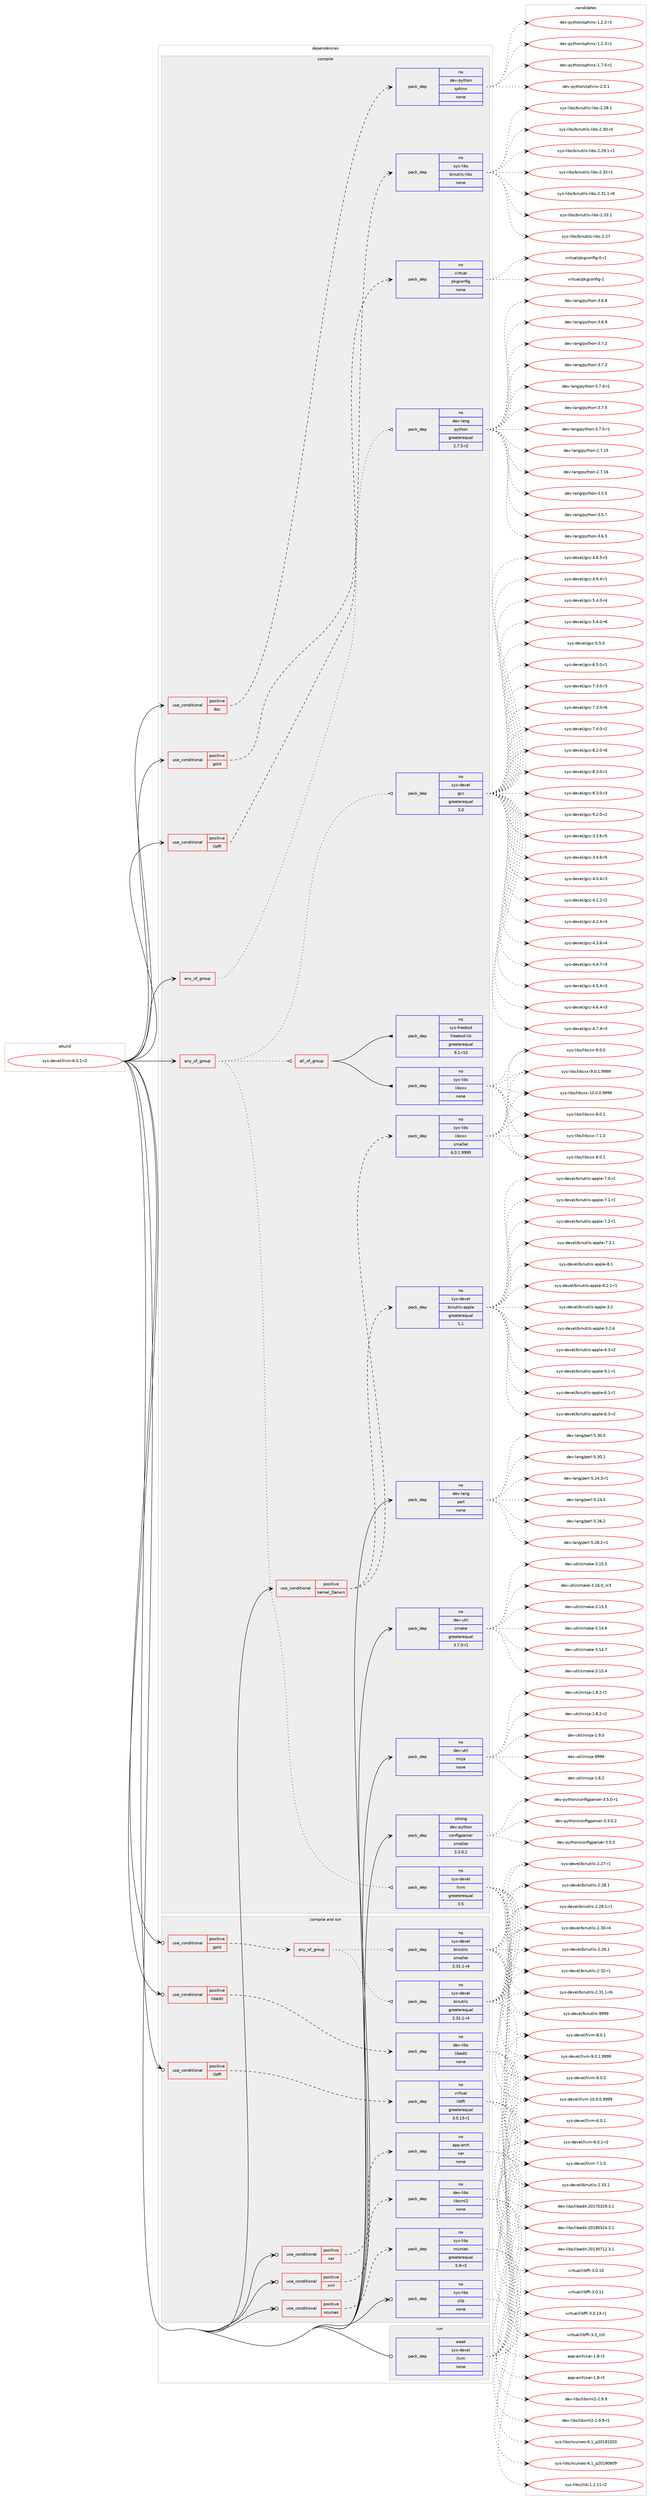 digraph prolog {

# *************
# Graph options
# *************

newrank=true;
concentrate=true;
compound=true;
graph [rankdir=LR,fontname=Helvetica,fontsize=10,ranksep=1.5];#, ranksep=2.5, nodesep=0.2];
edge  [arrowhead=vee];
node  [fontname=Helvetica,fontsize=10];

# **********
# The ebuild
# **********

subgraph cluster_leftcol {
color=gray;
rank=same;
label=<<i>ebuild</i>>;
id [label="sys-devel/llvm-6.0.1-r2", color=red, width=4, href="../sys-devel/llvm-6.0.1-r2.svg"];
}

# ****************
# The dependencies
# ****************

subgraph cluster_midcol {
color=gray;
label=<<i>dependencies</i>>;
subgraph cluster_compile {
fillcolor="#eeeeee";
style=filled;
label=<<i>compile</i>>;
subgraph any15046 {
dependency890484 [label=<<TABLE BORDER="0" CELLBORDER="1" CELLSPACING="0" CELLPADDING="4"><TR><TD CELLPADDING="10">any_of_group</TD></TR></TABLE>>, shape=none, color=red];subgraph pack660874 {
dependency890485 [label=<<TABLE BORDER="0" CELLBORDER="1" CELLSPACING="0" CELLPADDING="4" WIDTH="220"><TR><TD ROWSPAN="6" CELLPADDING="30">pack_dep</TD></TR><TR><TD WIDTH="110">no</TD></TR><TR><TD>dev-lang</TD></TR><TR><TD>python</TD></TR><TR><TD>greaterequal</TD></TR><TR><TD>2.7.5-r2</TD></TR></TABLE>>, shape=none, color=blue];
}
dependency890484:e -> dependency890485:w [weight=20,style="dotted",arrowhead="oinv"];
}
id:e -> dependency890484:w [weight=20,style="solid",arrowhead="vee"];
subgraph any15047 {
dependency890486 [label=<<TABLE BORDER="0" CELLBORDER="1" CELLSPACING="0" CELLPADDING="4"><TR><TD CELLPADDING="10">any_of_group</TD></TR></TABLE>>, shape=none, color=red];subgraph pack660875 {
dependency890487 [label=<<TABLE BORDER="0" CELLBORDER="1" CELLSPACING="0" CELLPADDING="4" WIDTH="220"><TR><TD ROWSPAN="6" CELLPADDING="30">pack_dep</TD></TR><TR><TD WIDTH="110">no</TD></TR><TR><TD>sys-devel</TD></TR><TR><TD>gcc</TD></TR><TR><TD>greaterequal</TD></TR><TR><TD>3.0</TD></TR></TABLE>>, shape=none, color=blue];
}
dependency890486:e -> dependency890487:w [weight=20,style="dotted",arrowhead="oinv"];
subgraph pack660876 {
dependency890488 [label=<<TABLE BORDER="0" CELLBORDER="1" CELLSPACING="0" CELLPADDING="4" WIDTH="220"><TR><TD ROWSPAN="6" CELLPADDING="30">pack_dep</TD></TR><TR><TD WIDTH="110">no</TD></TR><TR><TD>sys-devel</TD></TR><TR><TD>llvm</TD></TR><TR><TD>greaterequal</TD></TR><TR><TD>3.5</TD></TR></TABLE>>, shape=none, color=blue];
}
dependency890486:e -> dependency890488:w [weight=20,style="dotted",arrowhead="oinv"];
subgraph all536 {
dependency890489 [label=<<TABLE BORDER="0" CELLBORDER="1" CELLSPACING="0" CELLPADDING="4"><TR><TD CELLPADDING="10">all_of_group</TD></TR></TABLE>>, shape=none, color=red];subgraph pack660877 {
dependency890490 [label=<<TABLE BORDER="0" CELLBORDER="1" CELLSPACING="0" CELLPADDING="4" WIDTH="220"><TR><TD ROWSPAN="6" CELLPADDING="30">pack_dep</TD></TR><TR><TD WIDTH="110">no</TD></TR><TR><TD>sys-freebsd</TD></TR><TR><TD>freebsd-lib</TD></TR><TR><TD>greaterequal</TD></TR><TR><TD>9.1-r10</TD></TR></TABLE>>, shape=none, color=blue];
}
dependency890489:e -> dependency890490:w [weight=20,style="solid",arrowhead="inv"];
subgraph pack660878 {
dependency890491 [label=<<TABLE BORDER="0" CELLBORDER="1" CELLSPACING="0" CELLPADDING="4" WIDTH="220"><TR><TD ROWSPAN="6" CELLPADDING="30">pack_dep</TD></TR><TR><TD WIDTH="110">no</TD></TR><TR><TD>sys-libs</TD></TR><TR><TD>libcxx</TD></TR><TR><TD>none</TD></TR><TR><TD></TD></TR></TABLE>>, shape=none, color=blue];
}
dependency890489:e -> dependency890491:w [weight=20,style="solid",arrowhead="inv"];
}
dependency890486:e -> dependency890489:w [weight=20,style="dotted",arrowhead="oinv"];
}
id:e -> dependency890486:w [weight=20,style="solid",arrowhead="vee"];
subgraph cond214031 {
dependency890492 [label=<<TABLE BORDER="0" CELLBORDER="1" CELLSPACING="0" CELLPADDING="4"><TR><TD ROWSPAN="3" CELLPADDING="10">use_conditional</TD></TR><TR><TD>positive</TD></TR><TR><TD>doc</TD></TR></TABLE>>, shape=none, color=red];
subgraph pack660879 {
dependency890493 [label=<<TABLE BORDER="0" CELLBORDER="1" CELLSPACING="0" CELLPADDING="4" WIDTH="220"><TR><TD ROWSPAN="6" CELLPADDING="30">pack_dep</TD></TR><TR><TD WIDTH="110">no</TD></TR><TR><TD>dev-python</TD></TR><TR><TD>sphinx</TD></TR><TR><TD>none</TD></TR><TR><TD></TD></TR></TABLE>>, shape=none, color=blue];
}
dependency890492:e -> dependency890493:w [weight=20,style="dashed",arrowhead="vee"];
}
id:e -> dependency890492:w [weight=20,style="solid",arrowhead="vee"];
subgraph cond214032 {
dependency890494 [label=<<TABLE BORDER="0" CELLBORDER="1" CELLSPACING="0" CELLPADDING="4"><TR><TD ROWSPAN="3" CELLPADDING="10">use_conditional</TD></TR><TR><TD>positive</TD></TR><TR><TD>gold</TD></TR></TABLE>>, shape=none, color=red];
subgraph pack660880 {
dependency890495 [label=<<TABLE BORDER="0" CELLBORDER="1" CELLSPACING="0" CELLPADDING="4" WIDTH="220"><TR><TD ROWSPAN="6" CELLPADDING="30">pack_dep</TD></TR><TR><TD WIDTH="110">no</TD></TR><TR><TD>sys-libs</TD></TR><TR><TD>binutils-libs</TD></TR><TR><TD>none</TD></TR><TR><TD></TD></TR></TABLE>>, shape=none, color=blue];
}
dependency890494:e -> dependency890495:w [weight=20,style="dashed",arrowhead="vee"];
}
id:e -> dependency890494:w [weight=20,style="solid",arrowhead="vee"];
subgraph cond214033 {
dependency890496 [label=<<TABLE BORDER="0" CELLBORDER="1" CELLSPACING="0" CELLPADDING="4"><TR><TD ROWSPAN="3" CELLPADDING="10">use_conditional</TD></TR><TR><TD>positive</TD></TR><TR><TD>kernel_Darwin</TD></TR></TABLE>>, shape=none, color=red];
subgraph pack660881 {
dependency890497 [label=<<TABLE BORDER="0" CELLBORDER="1" CELLSPACING="0" CELLPADDING="4" WIDTH="220"><TR><TD ROWSPAN="6" CELLPADDING="30">pack_dep</TD></TR><TR><TD WIDTH="110">no</TD></TR><TR><TD>sys-libs</TD></TR><TR><TD>libcxx</TD></TR><TR><TD>smaller</TD></TR><TR><TD>6.0.1.9999</TD></TR></TABLE>>, shape=none, color=blue];
}
dependency890496:e -> dependency890497:w [weight=20,style="dashed",arrowhead="vee"];
subgraph pack660882 {
dependency890498 [label=<<TABLE BORDER="0" CELLBORDER="1" CELLSPACING="0" CELLPADDING="4" WIDTH="220"><TR><TD ROWSPAN="6" CELLPADDING="30">pack_dep</TD></TR><TR><TD WIDTH="110">no</TD></TR><TR><TD>sys-devel</TD></TR><TR><TD>binutils-apple</TD></TR><TR><TD>greaterequal</TD></TR><TR><TD>5.1</TD></TR></TABLE>>, shape=none, color=blue];
}
dependency890496:e -> dependency890498:w [weight=20,style="dashed",arrowhead="vee"];
}
id:e -> dependency890496:w [weight=20,style="solid",arrowhead="vee"];
subgraph cond214034 {
dependency890499 [label=<<TABLE BORDER="0" CELLBORDER="1" CELLSPACING="0" CELLPADDING="4"><TR><TD ROWSPAN="3" CELLPADDING="10">use_conditional</TD></TR><TR><TD>positive</TD></TR><TR><TD>libffi</TD></TR></TABLE>>, shape=none, color=red];
subgraph pack660883 {
dependency890500 [label=<<TABLE BORDER="0" CELLBORDER="1" CELLSPACING="0" CELLPADDING="4" WIDTH="220"><TR><TD ROWSPAN="6" CELLPADDING="30">pack_dep</TD></TR><TR><TD WIDTH="110">no</TD></TR><TR><TD>virtual</TD></TR><TR><TD>pkgconfig</TD></TR><TR><TD>none</TD></TR><TR><TD></TD></TR></TABLE>>, shape=none, color=blue];
}
dependency890499:e -> dependency890500:w [weight=20,style="dashed",arrowhead="vee"];
}
id:e -> dependency890499:w [weight=20,style="solid",arrowhead="vee"];
subgraph pack660884 {
dependency890501 [label=<<TABLE BORDER="0" CELLBORDER="1" CELLSPACING="0" CELLPADDING="4" WIDTH="220"><TR><TD ROWSPAN="6" CELLPADDING="30">pack_dep</TD></TR><TR><TD WIDTH="110">no</TD></TR><TR><TD>dev-lang</TD></TR><TR><TD>perl</TD></TR><TR><TD>none</TD></TR><TR><TD></TD></TR></TABLE>>, shape=none, color=blue];
}
id:e -> dependency890501:w [weight=20,style="solid",arrowhead="vee"];
subgraph pack660885 {
dependency890502 [label=<<TABLE BORDER="0" CELLBORDER="1" CELLSPACING="0" CELLPADDING="4" WIDTH="220"><TR><TD ROWSPAN="6" CELLPADDING="30">pack_dep</TD></TR><TR><TD WIDTH="110">no</TD></TR><TR><TD>dev-util</TD></TR><TR><TD>cmake</TD></TR><TR><TD>greaterequal</TD></TR><TR><TD>3.7.0-r1</TD></TR></TABLE>>, shape=none, color=blue];
}
id:e -> dependency890502:w [weight=20,style="solid",arrowhead="vee"];
subgraph pack660886 {
dependency890503 [label=<<TABLE BORDER="0" CELLBORDER="1" CELLSPACING="0" CELLPADDING="4" WIDTH="220"><TR><TD ROWSPAN="6" CELLPADDING="30">pack_dep</TD></TR><TR><TD WIDTH="110">no</TD></TR><TR><TD>dev-util</TD></TR><TR><TD>ninja</TD></TR><TR><TD>none</TD></TR><TR><TD></TD></TR></TABLE>>, shape=none, color=blue];
}
id:e -> dependency890503:w [weight=20,style="solid",arrowhead="vee"];
subgraph pack660887 {
dependency890504 [label=<<TABLE BORDER="0" CELLBORDER="1" CELLSPACING="0" CELLPADDING="4" WIDTH="220"><TR><TD ROWSPAN="6" CELLPADDING="30">pack_dep</TD></TR><TR><TD WIDTH="110">strong</TD></TR><TR><TD>dev-python</TD></TR><TR><TD>configparser</TD></TR><TR><TD>smaller</TD></TR><TR><TD>3.3.0.2</TD></TR></TABLE>>, shape=none, color=blue];
}
id:e -> dependency890504:w [weight=20,style="solid",arrowhead="vee"];
}
subgraph cluster_compileandrun {
fillcolor="#eeeeee";
style=filled;
label=<<i>compile and run</i>>;
subgraph cond214035 {
dependency890505 [label=<<TABLE BORDER="0" CELLBORDER="1" CELLSPACING="0" CELLPADDING="4"><TR><TD ROWSPAN="3" CELLPADDING="10">use_conditional</TD></TR><TR><TD>positive</TD></TR><TR><TD>gold</TD></TR></TABLE>>, shape=none, color=red];
subgraph any15048 {
dependency890506 [label=<<TABLE BORDER="0" CELLBORDER="1" CELLSPACING="0" CELLPADDING="4"><TR><TD CELLPADDING="10">any_of_group</TD></TR></TABLE>>, shape=none, color=red];subgraph pack660888 {
dependency890507 [label=<<TABLE BORDER="0" CELLBORDER="1" CELLSPACING="0" CELLPADDING="4" WIDTH="220"><TR><TD ROWSPAN="6" CELLPADDING="30">pack_dep</TD></TR><TR><TD WIDTH="110">no</TD></TR><TR><TD>sys-devel</TD></TR><TR><TD>binutils</TD></TR><TR><TD>greaterequal</TD></TR><TR><TD>2.31.1-r4</TD></TR></TABLE>>, shape=none, color=blue];
}
dependency890506:e -> dependency890507:w [weight=20,style="dotted",arrowhead="oinv"];
subgraph pack660889 {
dependency890508 [label=<<TABLE BORDER="0" CELLBORDER="1" CELLSPACING="0" CELLPADDING="4" WIDTH="220"><TR><TD ROWSPAN="6" CELLPADDING="30">pack_dep</TD></TR><TR><TD WIDTH="110">no</TD></TR><TR><TD>sys-devel</TD></TR><TR><TD>binutils</TD></TR><TR><TD>smaller</TD></TR><TR><TD>2.31.1-r4</TD></TR></TABLE>>, shape=none, color=blue];
}
dependency890506:e -> dependency890508:w [weight=20,style="dotted",arrowhead="oinv"];
}
dependency890505:e -> dependency890506:w [weight=20,style="dashed",arrowhead="vee"];
}
id:e -> dependency890505:w [weight=20,style="solid",arrowhead="odotvee"];
subgraph cond214036 {
dependency890509 [label=<<TABLE BORDER="0" CELLBORDER="1" CELLSPACING="0" CELLPADDING="4"><TR><TD ROWSPAN="3" CELLPADDING="10">use_conditional</TD></TR><TR><TD>positive</TD></TR><TR><TD>libedit</TD></TR></TABLE>>, shape=none, color=red];
subgraph pack660890 {
dependency890510 [label=<<TABLE BORDER="0" CELLBORDER="1" CELLSPACING="0" CELLPADDING="4" WIDTH="220"><TR><TD ROWSPAN="6" CELLPADDING="30">pack_dep</TD></TR><TR><TD WIDTH="110">no</TD></TR><TR><TD>dev-libs</TD></TR><TR><TD>libedit</TD></TR><TR><TD>none</TD></TR><TR><TD></TD></TR></TABLE>>, shape=none, color=blue];
}
dependency890509:e -> dependency890510:w [weight=20,style="dashed",arrowhead="vee"];
}
id:e -> dependency890509:w [weight=20,style="solid",arrowhead="odotvee"];
subgraph cond214037 {
dependency890511 [label=<<TABLE BORDER="0" CELLBORDER="1" CELLSPACING="0" CELLPADDING="4"><TR><TD ROWSPAN="3" CELLPADDING="10">use_conditional</TD></TR><TR><TD>positive</TD></TR><TR><TD>libffi</TD></TR></TABLE>>, shape=none, color=red];
subgraph pack660891 {
dependency890512 [label=<<TABLE BORDER="0" CELLBORDER="1" CELLSPACING="0" CELLPADDING="4" WIDTH="220"><TR><TD ROWSPAN="6" CELLPADDING="30">pack_dep</TD></TR><TR><TD WIDTH="110">no</TD></TR><TR><TD>virtual</TD></TR><TR><TD>libffi</TD></TR><TR><TD>greaterequal</TD></TR><TR><TD>3.0.13-r1</TD></TR></TABLE>>, shape=none, color=blue];
}
dependency890511:e -> dependency890512:w [weight=20,style="dashed",arrowhead="vee"];
}
id:e -> dependency890511:w [weight=20,style="solid",arrowhead="odotvee"];
subgraph cond214038 {
dependency890513 [label=<<TABLE BORDER="0" CELLBORDER="1" CELLSPACING="0" CELLPADDING="4"><TR><TD ROWSPAN="3" CELLPADDING="10">use_conditional</TD></TR><TR><TD>positive</TD></TR><TR><TD>ncurses</TD></TR></TABLE>>, shape=none, color=red];
subgraph pack660892 {
dependency890514 [label=<<TABLE BORDER="0" CELLBORDER="1" CELLSPACING="0" CELLPADDING="4" WIDTH="220"><TR><TD ROWSPAN="6" CELLPADDING="30">pack_dep</TD></TR><TR><TD WIDTH="110">no</TD></TR><TR><TD>sys-libs</TD></TR><TR><TD>ncurses</TD></TR><TR><TD>greaterequal</TD></TR><TR><TD>5.9-r3</TD></TR></TABLE>>, shape=none, color=blue];
}
dependency890513:e -> dependency890514:w [weight=20,style="dashed",arrowhead="vee"];
}
id:e -> dependency890513:w [weight=20,style="solid",arrowhead="odotvee"];
subgraph cond214039 {
dependency890515 [label=<<TABLE BORDER="0" CELLBORDER="1" CELLSPACING="0" CELLPADDING="4"><TR><TD ROWSPAN="3" CELLPADDING="10">use_conditional</TD></TR><TR><TD>positive</TD></TR><TR><TD>xar</TD></TR></TABLE>>, shape=none, color=red];
subgraph pack660893 {
dependency890516 [label=<<TABLE BORDER="0" CELLBORDER="1" CELLSPACING="0" CELLPADDING="4" WIDTH="220"><TR><TD ROWSPAN="6" CELLPADDING="30">pack_dep</TD></TR><TR><TD WIDTH="110">no</TD></TR><TR><TD>app-arch</TD></TR><TR><TD>xar</TD></TR><TR><TD>none</TD></TR><TR><TD></TD></TR></TABLE>>, shape=none, color=blue];
}
dependency890515:e -> dependency890516:w [weight=20,style="dashed",arrowhead="vee"];
}
id:e -> dependency890515:w [weight=20,style="solid",arrowhead="odotvee"];
subgraph cond214040 {
dependency890517 [label=<<TABLE BORDER="0" CELLBORDER="1" CELLSPACING="0" CELLPADDING="4"><TR><TD ROWSPAN="3" CELLPADDING="10">use_conditional</TD></TR><TR><TD>positive</TD></TR><TR><TD>xml</TD></TR></TABLE>>, shape=none, color=red];
subgraph pack660894 {
dependency890518 [label=<<TABLE BORDER="0" CELLBORDER="1" CELLSPACING="0" CELLPADDING="4" WIDTH="220"><TR><TD ROWSPAN="6" CELLPADDING="30">pack_dep</TD></TR><TR><TD WIDTH="110">no</TD></TR><TR><TD>dev-libs</TD></TR><TR><TD>libxml2</TD></TR><TR><TD>none</TD></TR><TR><TD></TD></TR></TABLE>>, shape=none, color=blue];
}
dependency890517:e -> dependency890518:w [weight=20,style="dashed",arrowhead="vee"];
}
id:e -> dependency890517:w [weight=20,style="solid",arrowhead="odotvee"];
subgraph pack660895 {
dependency890519 [label=<<TABLE BORDER="0" CELLBORDER="1" CELLSPACING="0" CELLPADDING="4" WIDTH="220"><TR><TD ROWSPAN="6" CELLPADDING="30">pack_dep</TD></TR><TR><TD WIDTH="110">no</TD></TR><TR><TD>sys-libs</TD></TR><TR><TD>zlib</TD></TR><TR><TD>none</TD></TR><TR><TD></TD></TR></TABLE>>, shape=none, color=blue];
}
id:e -> dependency890519:w [weight=20,style="solid",arrowhead="odotvee"];
}
subgraph cluster_run {
fillcolor="#eeeeee";
style=filled;
label=<<i>run</i>>;
subgraph pack660896 {
dependency890520 [label=<<TABLE BORDER="0" CELLBORDER="1" CELLSPACING="0" CELLPADDING="4" WIDTH="220"><TR><TD ROWSPAN="6" CELLPADDING="30">pack_dep</TD></TR><TR><TD WIDTH="110">weak</TD></TR><TR><TD>sys-devel</TD></TR><TR><TD>llvm</TD></TR><TR><TD>none</TD></TR><TR><TD></TD></TR></TABLE>>, shape=none, color=blue];
}
id:e -> dependency890520:w [weight=20,style="solid",arrowhead="odot"];
}
}

# **************
# The candidates
# **************

subgraph cluster_choices {
rank=same;
color=gray;
label=<<i>candidates</i>>;

subgraph choice660874 {
color=black;
nodesep=1;
choice10010111845108971101034711212111610411111045504655464953 [label="dev-lang/python-2.7.15", color=red, width=4,href="../dev-lang/python-2.7.15.svg"];
choice10010111845108971101034711212111610411111045504655464954 [label="dev-lang/python-2.7.16", color=red, width=4,href="../dev-lang/python-2.7.16.svg"];
choice100101118451089711010347112121116104111110455146534653 [label="dev-lang/python-3.5.5", color=red, width=4,href="../dev-lang/python-3.5.5.svg"];
choice100101118451089711010347112121116104111110455146534655 [label="dev-lang/python-3.5.7", color=red, width=4,href="../dev-lang/python-3.5.7.svg"];
choice100101118451089711010347112121116104111110455146544653 [label="dev-lang/python-3.6.5", color=red, width=4,href="../dev-lang/python-3.6.5.svg"];
choice100101118451089711010347112121116104111110455146544656 [label="dev-lang/python-3.6.8", color=red, width=4,href="../dev-lang/python-3.6.8.svg"];
choice100101118451089711010347112121116104111110455146544657 [label="dev-lang/python-3.6.9", color=red, width=4,href="../dev-lang/python-3.6.9.svg"];
choice100101118451089711010347112121116104111110455146554650 [label="dev-lang/python-3.7.2", color=red, width=4,href="../dev-lang/python-3.7.2.svg"];
choice100101118451089711010347112121116104111110455146554651 [label="dev-lang/python-3.7.3", color=red, width=4,href="../dev-lang/python-3.7.3.svg"];
choice1001011184510897110103471121211161041111104551465546524511449 [label="dev-lang/python-3.7.4-r1", color=red, width=4,href="../dev-lang/python-3.7.4-r1.svg"];
choice100101118451089711010347112121116104111110455146554653 [label="dev-lang/python-3.7.5", color=red, width=4,href="../dev-lang/python-3.7.5.svg"];
choice1001011184510897110103471121211161041111104551465546534511449 [label="dev-lang/python-3.7.5-r1", color=red, width=4,href="../dev-lang/python-3.7.5-r1.svg"];
dependency890485:e -> choice10010111845108971101034711212111610411111045504655464953:w [style=dotted,weight="100"];
dependency890485:e -> choice10010111845108971101034711212111610411111045504655464954:w [style=dotted,weight="100"];
dependency890485:e -> choice100101118451089711010347112121116104111110455146534653:w [style=dotted,weight="100"];
dependency890485:e -> choice100101118451089711010347112121116104111110455146534655:w [style=dotted,weight="100"];
dependency890485:e -> choice100101118451089711010347112121116104111110455146544653:w [style=dotted,weight="100"];
dependency890485:e -> choice100101118451089711010347112121116104111110455146544656:w [style=dotted,weight="100"];
dependency890485:e -> choice100101118451089711010347112121116104111110455146544657:w [style=dotted,weight="100"];
dependency890485:e -> choice100101118451089711010347112121116104111110455146554650:w [style=dotted,weight="100"];
dependency890485:e -> choice100101118451089711010347112121116104111110455146554651:w [style=dotted,weight="100"];
dependency890485:e -> choice1001011184510897110103471121211161041111104551465546524511449:w [style=dotted,weight="100"];
dependency890485:e -> choice100101118451089711010347112121116104111110455146554653:w [style=dotted,weight="100"];
dependency890485:e -> choice1001011184510897110103471121211161041111104551465546534511449:w [style=dotted,weight="100"];
}
subgraph choice660875 {
color=black;
nodesep=1;
choice115121115451001011181011084710399994551465146544511453 [label="sys-devel/gcc-3.3.6-r5", color=red, width=4,href="../sys-devel/gcc-3.3.6-r5.svg"];
choice115121115451001011181011084710399994551465246544511453 [label="sys-devel/gcc-3.4.6-r5", color=red, width=4,href="../sys-devel/gcc-3.4.6-r5.svg"];
choice115121115451001011181011084710399994552464846524511451 [label="sys-devel/gcc-4.0.4-r3", color=red, width=4,href="../sys-devel/gcc-4.0.4-r3.svg"];
choice115121115451001011181011084710399994552464946504511450 [label="sys-devel/gcc-4.1.2-r2", color=red, width=4,href="../sys-devel/gcc-4.1.2-r2.svg"];
choice115121115451001011181011084710399994552465046524511452 [label="sys-devel/gcc-4.2.4-r4", color=red, width=4,href="../sys-devel/gcc-4.2.4-r4.svg"];
choice115121115451001011181011084710399994552465146544511452 [label="sys-devel/gcc-4.3.6-r4", color=red, width=4,href="../sys-devel/gcc-4.3.6-r4.svg"];
choice115121115451001011181011084710399994552465246554511451 [label="sys-devel/gcc-4.4.7-r3", color=red, width=4,href="../sys-devel/gcc-4.4.7-r3.svg"];
choice115121115451001011181011084710399994552465346524511451 [label="sys-devel/gcc-4.5.4-r3", color=red, width=4,href="../sys-devel/gcc-4.5.4-r3.svg"];
choice115121115451001011181011084710399994552465446524511451 [label="sys-devel/gcc-4.6.4-r3", color=red, width=4,href="../sys-devel/gcc-4.6.4-r3.svg"];
choice115121115451001011181011084710399994552465546524511451 [label="sys-devel/gcc-4.7.4-r3", color=red, width=4,href="../sys-devel/gcc-4.7.4-r3.svg"];
choice115121115451001011181011084710399994552465646534511451 [label="sys-devel/gcc-4.8.5-r3", color=red, width=4,href="../sys-devel/gcc-4.8.5-r3.svg"];
choice115121115451001011181011084710399994552465746524511449 [label="sys-devel/gcc-4.9.4-r1", color=red, width=4,href="../sys-devel/gcc-4.9.4-r1.svg"];
choice115121115451001011181011084710399994553465246484511452 [label="sys-devel/gcc-5.4.0-r4", color=red, width=4,href="../sys-devel/gcc-5.4.0-r4.svg"];
choice115121115451001011181011084710399994553465246484511454 [label="sys-devel/gcc-5.4.0-r6", color=red, width=4,href="../sys-devel/gcc-5.4.0-r6.svg"];
choice11512111545100101118101108471039999455346534648 [label="sys-devel/gcc-5.5.0", color=red, width=4,href="../sys-devel/gcc-5.5.0.svg"];
choice115121115451001011181011084710399994554465346484511449 [label="sys-devel/gcc-6.5.0-r1", color=red, width=4,href="../sys-devel/gcc-6.5.0-r1.svg"];
choice115121115451001011181011084710399994555465146484511451 [label="sys-devel/gcc-7.3.0-r3", color=red, width=4,href="../sys-devel/gcc-7.3.0-r3.svg"];
choice115121115451001011181011084710399994555465146484511454 [label="sys-devel/gcc-7.3.0-r6", color=red, width=4,href="../sys-devel/gcc-7.3.0-r6.svg"];
choice115121115451001011181011084710399994555465246484511450 [label="sys-devel/gcc-7.4.0-r2", color=red, width=4,href="../sys-devel/gcc-7.4.0-r2.svg"];
choice115121115451001011181011084710399994556465046484511454 [label="sys-devel/gcc-8.2.0-r6", color=red, width=4,href="../sys-devel/gcc-8.2.0-r6.svg"];
choice115121115451001011181011084710399994556465146484511449 [label="sys-devel/gcc-8.3.0-r1", color=red, width=4,href="../sys-devel/gcc-8.3.0-r1.svg"];
choice115121115451001011181011084710399994556465146484511451 [label="sys-devel/gcc-8.3.0-r3", color=red, width=4,href="../sys-devel/gcc-8.3.0-r3.svg"];
choice115121115451001011181011084710399994557465046484511450 [label="sys-devel/gcc-9.2.0-r2", color=red, width=4,href="../sys-devel/gcc-9.2.0-r2.svg"];
dependency890487:e -> choice115121115451001011181011084710399994551465146544511453:w [style=dotted,weight="100"];
dependency890487:e -> choice115121115451001011181011084710399994551465246544511453:w [style=dotted,weight="100"];
dependency890487:e -> choice115121115451001011181011084710399994552464846524511451:w [style=dotted,weight="100"];
dependency890487:e -> choice115121115451001011181011084710399994552464946504511450:w [style=dotted,weight="100"];
dependency890487:e -> choice115121115451001011181011084710399994552465046524511452:w [style=dotted,weight="100"];
dependency890487:e -> choice115121115451001011181011084710399994552465146544511452:w [style=dotted,weight="100"];
dependency890487:e -> choice115121115451001011181011084710399994552465246554511451:w [style=dotted,weight="100"];
dependency890487:e -> choice115121115451001011181011084710399994552465346524511451:w [style=dotted,weight="100"];
dependency890487:e -> choice115121115451001011181011084710399994552465446524511451:w [style=dotted,weight="100"];
dependency890487:e -> choice115121115451001011181011084710399994552465546524511451:w [style=dotted,weight="100"];
dependency890487:e -> choice115121115451001011181011084710399994552465646534511451:w [style=dotted,weight="100"];
dependency890487:e -> choice115121115451001011181011084710399994552465746524511449:w [style=dotted,weight="100"];
dependency890487:e -> choice115121115451001011181011084710399994553465246484511452:w [style=dotted,weight="100"];
dependency890487:e -> choice115121115451001011181011084710399994553465246484511454:w [style=dotted,weight="100"];
dependency890487:e -> choice11512111545100101118101108471039999455346534648:w [style=dotted,weight="100"];
dependency890487:e -> choice115121115451001011181011084710399994554465346484511449:w [style=dotted,weight="100"];
dependency890487:e -> choice115121115451001011181011084710399994555465146484511451:w [style=dotted,weight="100"];
dependency890487:e -> choice115121115451001011181011084710399994555465146484511454:w [style=dotted,weight="100"];
dependency890487:e -> choice115121115451001011181011084710399994555465246484511450:w [style=dotted,weight="100"];
dependency890487:e -> choice115121115451001011181011084710399994556465046484511454:w [style=dotted,weight="100"];
dependency890487:e -> choice115121115451001011181011084710399994556465146484511449:w [style=dotted,weight="100"];
dependency890487:e -> choice115121115451001011181011084710399994556465146484511451:w [style=dotted,weight="100"];
dependency890487:e -> choice115121115451001011181011084710399994557465046484511450:w [style=dotted,weight="100"];
}
subgraph choice660876 {
color=black;
nodesep=1;
choice1151211154510010111810110847108108118109454948464846484657575757 [label="sys-devel/llvm-10.0.0.9999", color=red, width=4,href="../sys-devel/llvm-10.0.0.9999.svg"];
choice1151211154510010111810110847108108118109455446484649 [label="sys-devel/llvm-6.0.1", color=red, width=4,href="../sys-devel/llvm-6.0.1.svg"];
choice11512111545100101118101108471081081181094554464846494511450 [label="sys-devel/llvm-6.0.1-r2", color=red, width=4,href="../sys-devel/llvm-6.0.1-r2.svg"];
choice1151211154510010111810110847108108118109455546494648 [label="sys-devel/llvm-7.1.0", color=red, width=4,href="../sys-devel/llvm-7.1.0.svg"];
choice1151211154510010111810110847108108118109455646484649 [label="sys-devel/llvm-8.0.1", color=red, width=4,href="../sys-devel/llvm-8.0.1.svg"];
choice1151211154510010111810110847108108118109455746484648 [label="sys-devel/llvm-9.0.0", color=red, width=4,href="../sys-devel/llvm-9.0.0.svg"];
choice11512111545100101118101108471081081181094557464846494657575757 [label="sys-devel/llvm-9.0.1.9999", color=red, width=4,href="../sys-devel/llvm-9.0.1.9999.svg"];
dependency890488:e -> choice1151211154510010111810110847108108118109454948464846484657575757:w [style=dotted,weight="100"];
dependency890488:e -> choice1151211154510010111810110847108108118109455446484649:w [style=dotted,weight="100"];
dependency890488:e -> choice11512111545100101118101108471081081181094554464846494511450:w [style=dotted,weight="100"];
dependency890488:e -> choice1151211154510010111810110847108108118109455546494648:w [style=dotted,weight="100"];
dependency890488:e -> choice1151211154510010111810110847108108118109455646484649:w [style=dotted,weight="100"];
dependency890488:e -> choice1151211154510010111810110847108108118109455746484648:w [style=dotted,weight="100"];
dependency890488:e -> choice11512111545100101118101108471081081181094557464846494657575757:w [style=dotted,weight="100"];
}
subgraph choice660877 {
color=black;
nodesep=1;
}
subgraph choice660878 {
color=black;
nodesep=1;
choice1151211154510810598115471081059899120120454948464846484657575757 [label="sys-libs/libcxx-10.0.0.9999", color=red, width=4,href="../sys-libs/libcxx-10.0.0.9999.svg"];
choice1151211154510810598115471081059899120120455446484649 [label="sys-libs/libcxx-6.0.1", color=red, width=4,href="../sys-libs/libcxx-6.0.1.svg"];
choice1151211154510810598115471081059899120120455546494648 [label="sys-libs/libcxx-7.1.0", color=red, width=4,href="../sys-libs/libcxx-7.1.0.svg"];
choice1151211154510810598115471081059899120120455646484649 [label="sys-libs/libcxx-8.0.1", color=red, width=4,href="../sys-libs/libcxx-8.0.1.svg"];
choice1151211154510810598115471081059899120120455746484648 [label="sys-libs/libcxx-9.0.0", color=red, width=4,href="../sys-libs/libcxx-9.0.0.svg"];
choice11512111545108105981154710810598991201204557464846494657575757 [label="sys-libs/libcxx-9.0.1.9999", color=red, width=4,href="../sys-libs/libcxx-9.0.1.9999.svg"];
dependency890491:e -> choice1151211154510810598115471081059899120120454948464846484657575757:w [style=dotted,weight="100"];
dependency890491:e -> choice1151211154510810598115471081059899120120455446484649:w [style=dotted,weight="100"];
dependency890491:e -> choice1151211154510810598115471081059899120120455546494648:w [style=dotted,weight="100"];
dependency890491:e -> choice1151211154510810598115471081059899120120455646484649:w [style=dotted,weight="100"];
dependency890491:e -> choice1151211154510810598115471081059899120120455746484648:w [style=dotted,weight="100"];
dependency890491:e -> choice11512111545108105981154710810598991201204557464846494657575757:w [style=dotted,weight="100"];
}
subgraph choice660879 {
color=black;
nodesep=1;
choice10010111845112121116104111110471151121041051101204549465046504511449 [label="dev-python/sphinx-1.2.2-r1", color=red, width=4,href="../dev-python/sphinx-1.2.2-r1.svg"];
choice10010111845112121116104111110471151121041051101204549465046514511449 [label="dev-python/sphinx-1.2.3-r1", color=red, width=4,href="../dev-python/sphinx-1.2.3-r1.svg"];
choice10010111845112121116104111110471151121041051101204549465546534511449 [label="dev-python/sphinx-1.7.5-r1", color=red, width=4,href="../dev-python/sphinx-1.7.5-r1.svg"];
choice1001011184511212111610411111047115112104105110120455046484649 [label="dev-python/sphinx-2.0.1", color=red, width=4,href="../dev-python/sphinx-2.0.1.svg"];
dependency890493:e -> choice10010111845112121116104111110471151121041051101204549465046504511449:w [style=dotted,weight="100"];
dependency890493:e -> choice10010111845112121116104111110471151121041051101204549465046514511449:w [style=dotted,weight="100"];
dependency890493:e -> choice10010111845112121116104111110471151121041051101204549465546534511449:w [style=dotted,weight="100"];
dependency890493:e -> choice1001011184511212111610411111047115112104105110120455046484649:w [style=dotted,weight="100"];
}
subgraph choice660880 {
color=black;
nodesep=1;
choice1151211154510810598115479810511011711610510811545108105981154550465055 [label="sys-libs/binutils-libs-2.27", color=red, width=4,href="../sys-libs/binutils-libs-2.27.svg"];
choice11512111545108105981154798105110117116105108115451081059811545504650564649 [label="sys-libs/binutils-libs-2.28.1", color=red, width=4,href="../sys-libs/binutils-libs-2.28.1.svg"];
choice115121115451081059811547981051101171161051081154510810598115455046505746494511449 [label="sys-libs/binutils-libs-2.29.1-r1", color=red, width=4,href="../sys-libs/binutils-libs-2.29.1-r1.svg"];
choice11512111545108105981154798105110117116105108115451081059811545504651484511452 [label="sys-libs/binutils-libs-2.30-r4", color=red, width=4,href="../sys-libs/binutils-libs-2.30-r4.svg"];
choice115121115451081059811547981051101171161051081154510810598115455046514946494511454 [label="sys-libs/binutils-libs-2.31.1-r6", color=red, width=4,href="../sys-libs/binutils-libs-2.31.1-r6.svg"];
choice11512111545108105981154798105110117116105108115451081059811545504651504511449 [label="sys-libs/binutils-libs-2.32-r1", color=red, width=4,href="../sys-libs/binutils-libs-2.32-r1.svg"];
choice11512111545108105981154798105110117116105108115451081059811545504651514649 [label="sys-libs/binutils-libs-2.33.1", color=red, width=4,href="../sys-libs/binutils-libs-2.33.1.svg"];
dependency890495:e -> choice1151211154510810598115479810511011711610510811545108105981154550465055:w [style=dotted,weight="100"];
dependency890495:e -> choice11512111545108105981154798105110117116105108115451081059811545504650564649:w [style=dotted,weight="100"];
dependency890495:e -> choice115121115451081059811547981051101171161051081154510810598115455046505746494511449:w [style=dotted,weight="100"];
dependency890495:e -> choice11512111545108105981154798105110117116105108115451081059811545504651484511452:w [style=dotted,weight="100"];
dependency890495:e -> choice115121115451081059811547981051101171161051081154510810598115455046514946494511454:w [style=dotted,weight="100"];
dependency890495:e -> choice11512111545108105981154798105110117116105108115451081059811545504651504511449:w [style=dotted,weight="100"];
dependency890495:e -> choice11512111545108105981154798105110117116105108115451081059811545504651514649:w [style=dotted,weight="100"];
}
subgraph choice660881 {
color=black;
nodesep=1;
choice1151211154510810598115471081059899120120454948464846484657575757 [label="sys-libs/libcxx-10.0.0.9999", color=red, width=4,href="../sys-libs/libcxx-10.0.0.9999.svg"];
choice1151211154510810598115471081059899120120455446484649 [label="sys-libs/libcxx-6.0.1", color=red, width=4,href="../sys-libs/libcxx-6.0.1.svg"];
choice1151211154510810598115471081059899120120455546494648 [label="sys-libs/libcxx-7.1.0", color=red, width=4,href="../sys-libs/libcxx-7.1.0.svg"];
choice1151211154510810598115471081059899120120455646484649 [label="sys-libs/libcxx-8.0.1", color=red, width=4,href="../sys-libs/libcxx-8.0.1.svg"];
choice1151211154510810598115471081059899120120455746484648 [label="sys-libs/libcxx-9.0.0", color=red, width=4,href="../sys-libs/libcxx-9.0.0.svg"];
choice11512111545108105981154710810598991201204557464846494657575757 [label="sys-libs/libcxx-9.0.1.9999", color=red, width=4,href="../sys-libs/libcxx-9.0.1.9999.svg"];
dependency890497:e -> choice1151211154510810598115471081059899120120454948464846484657575757:w [style=dotted,weight="100"];
dependency890497:e -> choice1151211154510810598115471081059899120120455446484649:w [style=dotted,weight="100"];
dependency890497:e -> choice1151211154510810598115471081059899120120455546494648:w [style=dotted,weight="100"];
dependency890497:e -> choice1151211154510810598115471081059899120120455646484649:w [style=dotted,weight="100"];
dependency890497:e -> choice1151211154510810598115471081059899120120455746484648:w [style=dotted,weight="100"];
dependency890497:e -> choice11512111545108105981154710810598991201204557464846494657575757:w [style=dotted,weight="100"];
}
subgraph choice660882 {
color=black;
nodesep=1;
choice115121115451001011181011084798105110117116105108115459711211210810145514650 [label="sys-devel/binutils-apple-3.2", color=red, width=4,href="../sys-devel/binutils-apple-3.2.svg"];
choice1151211154510010111810110847981051101171161051081154597112112108101455146504654 [label="sys-devel/binutils-apple-3.2.6", color=red, width=4,href="../sys-devel/binutils-apple-3.2.6.svg"];
choice1151211154510010111810110847981051101171161051081154597112112108101455246514511450 [label="sys-devel/binutils-apple-4.3-r2", color=red, width=4,href="../sys-devel/binutils-apple-4.3-r2.svg"];
choice1151211154510010111810110847981051101171161051081154597112112108101455346494511449 [label="sys-devel/binutils-apple-5.1-r1", color=red, width=4,href="../sys-devel/binutils-apple-5.1-r1.svg"];
choice1151211154510010111810110847981051101171161051081154597112112108101455446494511449 [label="sys-devel/binutils-apple-6.1-r1", color=red, width=4,href="../sys-devel/binutils-apple-6.1-r1.svg"];
choice1151211154510010111810110847981051101171161051081154597112112108101455446514511450 [label="sys-devel/binutils-apple-6.3-r2", color=red, width=4,href="../sys-devel/binutils-apple-6.3-r2.svg"];
choice1151211154510010111810110847981051101171161051081154597112112108101455546484511449 [label="sys-devel/binutils-apple-7.0-r1", color=red, width=4,href="../sys-devel/binutils-apple-7.0-r1.svg"];
choice1151211154510010111810110847981051101171161051081154597112112108101455546494511449 [label="sys-devel/binutils-apple-7.1-r1", color=red, width=4,href="../sys-devel/binutils-apple-7.1-r1.svg"];
choice1151211154510010111810110847981051101171161051081154597112112108101455546504511449 [label="sys-devel/binutils-apple-7.2-r1", color=red, width=4,href="../sys-devel/binutils-apple-7.2-r1.svg"];
choice1151211154510010111810110847981051101171161051081154597112112108101455546514649 [label="sys-devel/binutils-apple-7.3.1", color=red, width=4,href="../sys-devel/binutils-apple-7.3.1.svg"];
choice115121115451001011181011084798105110117116105108115459711211210810145564649 [label="sys-devel/binutils-apple-8.1", color=red, width=4,href="../sys-devel/binutils-apple-8.1.svg"];
choice11512111545100101118101108479810511011711610510811545971121121081014556465046494511449 [label="sys-devel/binutils-apple-8.2.1-r1", color=red, width=4,href="../sys-devel/binutils-apple-8.2.1-r1.svg"];
dependency890498:e -> choice115121115451001011181011084798105110117116105108115459711211210810145514650:w [style=dotted,weight="100"];
dependency890498:e -> choice1151211154510010111810110847981051101171161051081154597112112108101455146504654:w [style=dotted,weight="100"];
dependency890498:e -> choice1151211154510010111810110847981051101171161051081154597112112108101455246514511450:w [style=dotted,weight="100"];
dependency890498:e -> choice1151211154510010111810110847981051101171161051081154597112112108101455346494511449:w [style=dotted,weight="100"];
dependency890498:e -> choice1151211154510010111810110847981051101171161051081154597112112108101455446494511449:w [style=dotted,weight="100"];
dependency890498:e -> choice1151211154510010111810110847981051101171161051081154597112112108101455446514511450:w [style=dotted,weight="100"];
dependency890498:e -> choice1151211154510010111810110847981051101171161051081154597112112108101455546484511449:w [style=dotted,weight="100"];
dependency890498:e -> choice1151211154510010111810110847981051101171161051081154597112112108101455546494511449:w [style=dotted,weight="100"];
dependency890498:e -> choice1151211154510010111810110847981051101171161051081154597112112108101455546504511449:w [style=dotted,weight="100"];
dependency890498:e -> choice1151211154510010111810110847981051101171161051081154597112112108101455546514649:w [style=dotted,weight="100"];
dependency890498:e -> choice115121115451001011181011084798105110117116105108115459711211210810145564649:w [style=dotted,weight="100"];
dependency890498:e -> choice11512111545100101118101108479810511011711610510811545971121121081014556465046494511449:w [style=dotted,weight="100"];
}
subgraph choice660883 {
color=black;
nodesep=1;
choice11810511411611797108471121071039911111010210510345484511449 [label="virtual/pkgconfig-0-r1", color=red, width=4,href="../virtual/pkgconfig-0-r1.svg"];
choice1181051141161179710847112107103991111101021051034549 [label="virtual/pkgconfig-1", color=red, width=4,href="../virtual/pkgconfig-1.svg"];
dependency890500:e -> choice11810511411611797108471121071039911111010210510345484511449:w [style=dotted,weight="100"];
dependency890500:e -> choice1181051141161179710847112107103991111101021051034549:w [style=dotted,weight="100"];
}
subgraph choice660884 {
color=black;
nodesep=1;
choice100101118451089711010347112101114108455346505246514511449 [label="dev-lang/perl-5.24.3-r1", color=red, width=4,href="../dev-lang/perl-5.24.3-r1.svg"];
choice10010111845108971101034711210111410845534650524652 [label="dev-lang/perl-5.24.4", color=red, width=4,href="../dev-lang/perl-5.24.4.svg"];
choice10010111845108971101034711210111410845534650544650 [label="dev-lang/perl-5.26.2", color=red, width=4,href="../dev-lang/perl-5.26.2.svg"];
choice100101118451089711010347112101114108455346505646504511449 [label="dev-lang/perl-5.28.2-r1", color=red, width=4,href="../dev-lang/perl-5.28.2-r1.svg"];
choice10010111845108971101034711210111410845534651484648 [label="dev-lang/perl-5.30.0", color=red, width=4,href="../dev-lang/perl-5.30.0.svg"];
choice10010111845108971101034711210111410845534651484649 [label="dev-lang/perl-5.30.1", color=red, width=4,href="../dev-lang/perl-5.30.1.svg"];
dependency890501:e -> choice100101118451089711010347112101114108455346505246514511449:w [style=dotted,weight="100"];
dependency890501:e -> choice10010111845108971101034711210111410845534650524652:w [style=dotted,weight="100"];
dependency890501:e -> choice10010111845108971101034711210111410845534650544650:w [style=dotted,weight="100"];
dependency890501:e -> choice100101118451089711010347112101114108455346505646504511449:w [style=dotted,weight="100"];
dependency890501:e -> choice10010111845108971101034711210111410845534651484648:w [style=dotted,weight="100"];
dependency890501:e -> choice10010111845108971101034711210111410845534651484649:w [style=dotted,weight="100"];
}
subgraph choice660885 {
color=black;
nodesep=1;
choice1001011184511711610510847991099710710145514649514653 [label="dev-util/cmake-3.13.5", color=red, width=4,href="../dev-util/cmake-3.13.5.svg"];
choice1001011184511711610510847991099710710145514649524654 [label="dev-util/cmake-3.14.6", color=red, width=4,href="../dev-util/cmake-3.14.6.svg"];
choice1001011184511711610510847991099710710145514649524655 [label="dev-util/cmake-3.14.7", color=red, width=4,href="../dev-util/cmake-3.14.7.svg"];
choice1001011184511711610510847991099710710145514649534652 [label="dev-util/cmake-3.15.4", color=red, width=4,href="../dev-util/cmake-3.15.4.svg"];
choice1001011184511711610510847991099710710145514649534653 [label="dev-util/cmake-3.15.5", color=red, width=4,href="../dev-util/cmake-3.15.5.svg"];
choice1001011184511711610510847991099710710145514649544648951149951 [label="dev-util/cmake-3.16.0_rc3", color=red, width=4,href="../dev-util/cmake-3.16.0_rc3.svg"];
dependency890502:e -> choice1001011184511711610510847991099710710145514649514653:w [style=dotted,weight="100"];
dependency890502:e -> choice1001011184511711610510847991099710710145514649524654:w [style=dotted,weight="100"];
dependency890502:e -> choice1001011184511711610510847991099710710145514649524655:w [style=dotted,weight="100"];
dependency890502:e -> choice1001011184511711610510847991099710710145514649534652:w [style=dotted,weight="100"];
dependency890502:e -> choice1001011184511711610510847991099710710145514649534653:w [style=dotted,weight="100"];
dependency890502:e -> choice1001011184511711610510847991099710710145514649544648951149951:w [style=dotted,weight="100"];
}
subgraph choice660886 {
color=black;
nodesep=1;
choice100101118451171161051084711010511010697454946564650 [label="dev-util/ninja-1.8.2", color=red, width=4,href="../dev-util/ninja-1.8.2.svg"];
choice1001011184511711610510847110105110106974549465646504511449 [label="dev-util/ninja-1.8.2-r1", color=red, width=4,href="../dev-util/ninja-1.8.2-r1.svg"];
choice1001011184511711610510847110105110106974549465646504511450 [label="dev-util/ninja-1.8.2-r2", color=red, width=4,href="../dev-util/ninja-1.8.2-r2.svg"];
choice100101118451171161051084711010511010697454946574648 [label="dev-util/ninja-1.9.0", color=red, width=4,href="../dev-util/ninja-1.9.0.svg"];
choice1001011184511711610510847110105110106974557575757 [label="dev-util/ninja-9999", color=red, width=4,href="../dev-util/ninja-9999.svg"];
dependency890503:e -> choice100101118451171161051084711010511010697454946564650:w [style=dotted,weight="100"];
dependency890503:e -> choice1001011184511711610510847110105110106974549465646504511449:w [style=dotted,weight="100"];
dependency890503:e -> choice1001011184511711610510847110105110106974549465646504511450:w [style=dotted,weight="100"];
dependency890503:e -> choice100101118451171161051084711010511010697454946574648:w [style=dotted,weight="100"];
dependency890503:e -> choice1001011184511711610510847110105110106974557575757:w [style=dotted,weight="100"];
}
subgraph choice660887 {
color=black;
nodesep=1;
choice100101118451121211161041111104799111110102105103112971141151011144551465146484650 [label="dev-python/configparser-3.3.0.2", color=red, width=4,href="../dev-python/configparser-3.3.0.2.svg"];
choice10010111845112121116104111110479911111010210510311297114115101114455146534648 [label="dev-python/configparser-3.5.0", color=red, width=4,href="../dev-python/configparser-3.5.0.svg"];
choice100101118451121211161041111104799111110102105103112971141151011144551465346484511449 [label="dev-python/configparser-3.5.0-r1", color=red, width=4,href="../dev-python/configparser-3.5.0-r1.svg"];
dependency890504:e -> choice100101118451121211161041111104799111110102105103112971141151011144551465146484650:w [style=dotted,weight="100"];
dependency890504:e -> choice10010111845112121116104111110479911111010210510311297114115101114455146534648:w [style=dotted,weight="100"];
dependency890504:e -> choice100101118451121211161041111104799111110102105103112971141151011144551465346484511449:w [style=dotted,weight="100"];
}
subgraph choice660888 {
color=black;
nodesep=1;
choice11512111545100101118101108479810511011711610510811545504650544649 [label="sys-devel/binutils-2.26.1", color=red, width=4,href="../sys-devel/binutils-2.26.1.svg"];
choice11512111545100101118101108479810511011711610510811545504650554511449 [label="sys-devel/binutils-2.27-r1", color=red, width=4,href="../sys-devel/binutils-2.27-r1.svg"];
choice11512111545100101118101108479810511011711610510811545504650564649 [label="sys-devel/binutils-2.28.1", color=red, width=4,href="../sys-devel/binutils-2.28.1.svg"];
choice115121115451001011181011084798105110117116105108115455046505746494511449 [label="sys-devel/binutils-2.29.1-r1", color=red, width=4,href="../sys-devel/binutils-2.29.1-r1.svg"];
choice11512111545100101118101108479810511011711610510811545504651484511452 [label="sys-devel/binutils-2.30-r4", color=red, width=4,href="../sys-devel/binutils-2.30-r4.svg"];
choice115121115451001011181011084798105110117116105108115455046514946494511454 [label="sys-devel/binutils-2.31.1-r6", color=red, width=4,href="../sys-devel/binutils-2.31.1-r6.svg"];
choice11512111545100101118101108479810511011711610510811545504651504511449 [label="sys-devel/binutils-2.32-r1", color=red, width=4,href="../sys-devel/binutils-2.32-r1.svg"];
choice11512111545100101118101108479810511011711610510811545504651514649 [label="sys-devel/binutils-2.33.1", color=red, width=4,href="../sys-devel/binutils-2.33.1.svg"];
choice1151211154510010111810110847981051101171161051081154557575757 [label="sys-devel/binutils-9999", color=red, width=4,href="../sys-devel/binutils-9999.svg"];
dependency890507:e -> choice11512111545100101118101108479810511011711610510811545504650544649:w [style=dotted,weight="100"];
dependency890507:e -> choice11512111545100101118101108479810511011711610510811545504650554511449:w [style=dotted,weight="100"];
dependency890507:e -> choice11512111545100101118101108479810511011711610510811545504650564649:w [style=dotted,weight="100"];
dependency890507:e -> choice115121115451001011181011084798105110117116105108115455046505746494511449:w [style=dotted,weight="100"];
dependency890507:e -> choice11512111545100101118101108479810511011711610510811545504651484511452:w [style=dotted,weight="100"];
dependency890507:e -> choice115121115451001011181011084798105110117116105108115455046514946494511454:w [style=dotted,weight="100"];
dependency890507:e -> choice11512111545100101118101108479810511011711610510811545504651504511449:w [style=dotted,weight="100"];
dependency890507:e -> choice11512111545100101118101108479810511011711610510811545504651514649:w [style=dotted,weight="100"];
dependency890507:e -> choice1151211154510010111810110847981051101171161051081154557575757:w [style=dotted,weight="100"];
}
subgraph choice660889 {
color=black;
nodesep=1;
choice11512111545100101118101108479810511011711610510811545504650544649 [label="sys-devel/binutils-2.26.1", color=red, width=4,href="../sys-devel/binutils-2.26.1.svg"];
choice11512111545100101118101108479810511011711610510811545504650554511449 [label="sys-devel/binutils-2.27-r1", color=red, width=4,href="../sys-devel/binutils-2.27-r1.svg"];
choice11512111545100101118101108479810511011711610510811545504650564649 [label="sys-devel/binutils-2.28.1", color=red, width=4,href="../sys-devel/binutils-2.28.1.svg"];
choice115121115451001011181011084798105110117116105108115455046505746494511449 [label="sys-devel/binutils-2.29.1-r1", color=red, width=4,href="../sys-devel/binutils-2.29.1-r1.svg"];
choice11512111545100101118101108479810511011711610510811545504651484511452 [label="sys-devel/binutils-2.30-r4", color=red, width=4,href="../sys-devel/binutils-2.30-r4.svg"];
choice115121115451001011181011084798105110117116105108115455046514946494511454 [label="sys-devel/binutils-2.31.1-r6", color=red, width=4,href="../sys-devel/binutils-2.31.1-r6.svg"];
choice11512111545100101118101108479810511011711610510811545504651504511449 [label="sys-devel/binutils-2.32-r1", color=red, width=4,href="../sys-devel/binutils-2.32-r1.svg"];
choice11512111545100101118101108479810511011711610510811545504651514649 [label="sys-devel/binutils-2.33.1", color=red, width=4,href="../sys-devel/binutils-2.33.1.svg"];
choice1151211154510010111810110847981051101171161051081154557575757 [label="sys-devel/binutils-9999", color=red, width=4,href="../sys-devel/binutils-9999.svg"];
dependency890508:e -> choice11512111545100101118101108479810511011711610510811545504650544649:w [style=dotted,weight="100"];
dependency890508:e -> choice11512111545100101118101108479810511011711610510811545504650554511449:w [style=dotted,weight="100"];
dependency890508:e -> choice11512111545100101118101108479810511011711610510811545504650564649:w [style=dotted,weight="100"];
dependency890508:e -> choice115121115451001011181011084798105110117116105108115455046505746494511449:w [style=dotted,weight="100"];
dependency890508:e -> choice11512111545100101118101108479810511011711610510811545504651484511452:w [style=dotted,weight="100"];
dependency890508:e -> choice115121115451001011181011084798105110117116105108115455046514946494511454:w [style=dotted,weight="100"];
dependency890508:e -> choice11512111545100101118101108479810511011711610510811545504651504511449:w [style=dotted,weight="100"];
dependency890508:e -> choice11512111545100101118101108479810511011711610510811545504651514649:w [style=dotted,weight="100"];
dependency890508:e -> choice1151211154510010111810110847981051101171161051081154557575757:w [style=dotted,weight="100"];
}
subgraph choice660890 {
color=black;
nodesep=1;
choice1001011184510810598115471081059810110010511645504849514855495046514649 [label="dev-libs/libedit-20130712.3.1", color=red, width=4,href="../dev-libs/libedit-20130712.3.1.svg"];
choice1001011184510810598115471081059810110010511645504849554851505746514649 [label="dev-libs/libedit-20170329.3.1", color=red, width=4,href="../dev-libs/libedit-20170329.3.1.svg"];
choice1001011184510810598115471081059810110010511645504849574851505246514649 [label="dev-libs/libedit-20190324.3.1", color=red, width=4,href="../dev-libs/libedit-20190324.3.1.svg"];
dependency890510:e -> choice1001011184510810598115471081059810110010511645504849514855495046514649:w [style=dotted,weight="100"];
dependency890510:e -> choice1001011184510810598115471081059810110010511645504849554851505746514649:w [style=dotted,weight="100"];
dependency890510:e -> choice1001011184510810598115471081059810110010511645504849574851505246514649:w [style=dotted,weight="100"];
}
subgraph choice660891 {
color=black;
nodesep=1;
choice11810511411611797108471081059810210210545514648464948 [label="virtual/libffi-3.0.10", color=red, width=4,href="../virtual/libffi-3.0.10.svg"];
choice11810511411611797108471081059810210210545514648464949 [label="virtual/libffi-3.0.11", color=red, width=4,href="../virtual/libffi-3.0.11.svg"];
choice118105114116117971084710810598102102105455146484649514511449 [label="virtual/libffi-3.0.13-r1", color=red, width=4,href="../virtual/libffi-3.0.13-r1.svg"];
choice11810511411611797108471081059810210210545514651951149948 [label="virtual/libffi-3.3_rc0", color=red, width=4,href="../virtual/libffi-3.3_rc0.svg"];
dependency890512:e -> choice11810511411611797108471081059810210210545514648464948:w [style=dotted,weight="100"];
dependency890512:e -> choice11810511411611797108471081059810210210545514648464949:w [style=dotted,weight="100"];
dependency890512:e -> choice118105114116117971084710810598102102105455146484649514511449:w [style=dotted,weight="100"];
dependency890512:e -> choice11810511411611797108471081059810210210545514651951149948:w [style=dotted,weight="100"];
}
subgraph choice660892 {
color=black;
nodesep=1;
choice1151211154510810598115471109911711411510111545544649951125048495649485048 [label="sys-libs/ncurses-6.1_p20181020", color=red, width=4,href="../sys-libs/ncurses-6.1_p20181020.svg"];
choice1151211154510810598115471109911711411510111545544649951125048495748544857 [label="sys-libs/ncurses-6.1_p20190609", color=red, width=4,href="../sys-libs/ncurses-6.1_p20190609.svg"];
dependency890514:e -> choice1151211154510810598115471109911711411510111545544649951125048495649485048:w [style=dotted,weight="100"];
dependency890514:e -> choice1151211154510810598115471109911711411510111545544649951125048495748544857:w [style=dotted,weight="100"];
}
subgraph choice660893 {
color=black;
nodesep=1;
choice971121124597114991044712097114454946564511450 [label="app-arch/xar-1.8-r2", color=red, width=4,href="../app-arch/xar-1.8-r2.svg"];
choice971121124597114991044712097114454946564511451 [label="app-arch/xar-1.8-r3", color=red, width=4,href="../app-arch/xar-1.8-r3.svg"];
dependency890516:e -> choice971121124597114991044712097114454946564511450:w [style=dotted,weight="100"];
dependency890516:e -> choice971121124597114991044712097114454946564511451:w [style=dotted,weight="100"];
}
subgraph choice660894 {
color=black;
nodesep=1;
choice1001011184510810598115471081059812010910850455046574657 [label="dev-libs/libxml2-2.9.9", color=red, width=4,href="../dev-libs/libxml2-2.9.9.svg"];
choice10010111845108105981154710810598120109108504550465746574511449 [label="dev-libs/libxml2-2.9.9-r1", color=red, width=4,href="../dev-libs/libxml2-2.9.9-r1.svg"];
dependency890518:e -> choice1001011184510810598115471081059812010910850455046574657:w [style=dotted,weight="100"];
dependency890518:e -> choice10010111845108105981154710810598120109108504550465746574511449:w [style=dotted,weight="100"];
}
subgraph choice660895 {
color=black;
nodesep=1;
choice11512111545108105981154712210810598454946504649494511450 [label="sys-libs/zlib-1.2.11-r2", color=red, width=4,href="../sys-libs/zlib-1.2.11-r2.svg"];
dependency890519:e -> choice11512111545108105981154712210810598454946504649494511450:w [style=dotted,weight="100"];
}
subgraph choice660896 {
color=black;
nodesep=1;
choice1151211154510010111810110847108108118109454948464846484657575757 [label="sys-devel/llvm-10.0.0.9999", color=red, width=4,href="../sys-devel/llvm-10.0.0.9999.svg"];
choice1151211154510010111810110847108108118109455446484649 [label="sys-devel/llvm-6.0.1", color=red, width=4,href="../sys-devel/llvm-6.0.1.svg"];
choice11512111545100101118101108471081081181094554464846494511450 [label="sys-devel/llvm-6.0.1-r2", color=red, width=4,href="../sys-devel/llvm-6.0.1-r2.svg"];
choice1151211154510010111810110847108108118109455546494648 [label="sys-devel/llvm-7.1.0", color=red, width=4,href="../sys-devel/llvm-7.1.0.svg"];
choice1151211154510010111810110847108108118109455646484649 [label="sys-devel/llvm-8.0.1", color=red, width=4,href="../sys-devel/llvm-8.0.1.svg"];
choice1151211154510010111810110847108108118109455746484648 [label="sys-devel/llvm-9.0.0", color=red, width=4,href="../sys-devel/llvm-9.0.0.svg"];
choice11512111545100101118101108471081081181094557464846494657575757 [label="sys-devel/llvm-9.0.1.9999", color=red, width=4,href="../sys-devel/llvm-9.0.1.9999.svg"];
dependency890520:e -> choice1151211154510010111810110847108108118109454948464846484657575757:w [style=dotted,weight="100"];
dependency890520:e -> choice1151211154510010111810110847108108118109455446484649:w [style=dotted,weight="100"];
dependency890520:e -> choice11512111545100101118101108471081081181094554464846494511450:w [style=dotted,weight="100"];
dependency890520:e -> choice1151211154510010111810110847108108118109455546494648:w [style=dotted,weight="100"];
dependency890520:e -> choice1151211154510010111810110847108108118109455646484649:w [style=dotted,weight="100"];
dependency890520:e -> choice1151211154510010111810110847108108118109455746484648:w [style=dotted,weight="100"];
dependency890520:e -> choice11512111545100101118101108471081081181094557464846494657575757:w [style=dotted,weight="100"];
}
}

}
